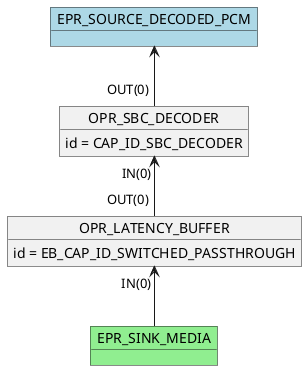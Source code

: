 @startuml

        object OPR_LATENCY_BUFFER
        OPR_LATENCY_BUFFER : id = EB_CAP_ID_SWITCHED_PASSTHROUGH
        object OPR_SBC_DECODER
        OPR_SBC_DECODER : id = CAP_ID_SBC_DECODER
        OPR_SBC_DECODER "IN(0)"<-- "OUT(0)" OPR_LATENCY_BUFFER
        object EPR_SINK_MEDIA #lightgreen
        OPR_LATENCY_BUFFER "IN(0)" <-- EPR_SINK_MEDIA
        object EPR_SOURCE_DECODED_PCM #lightblue
        EPR_SOURCE_DECODED_PCM <-- "OUT(0)" OPR_SBC_DECODER
    @enduml
